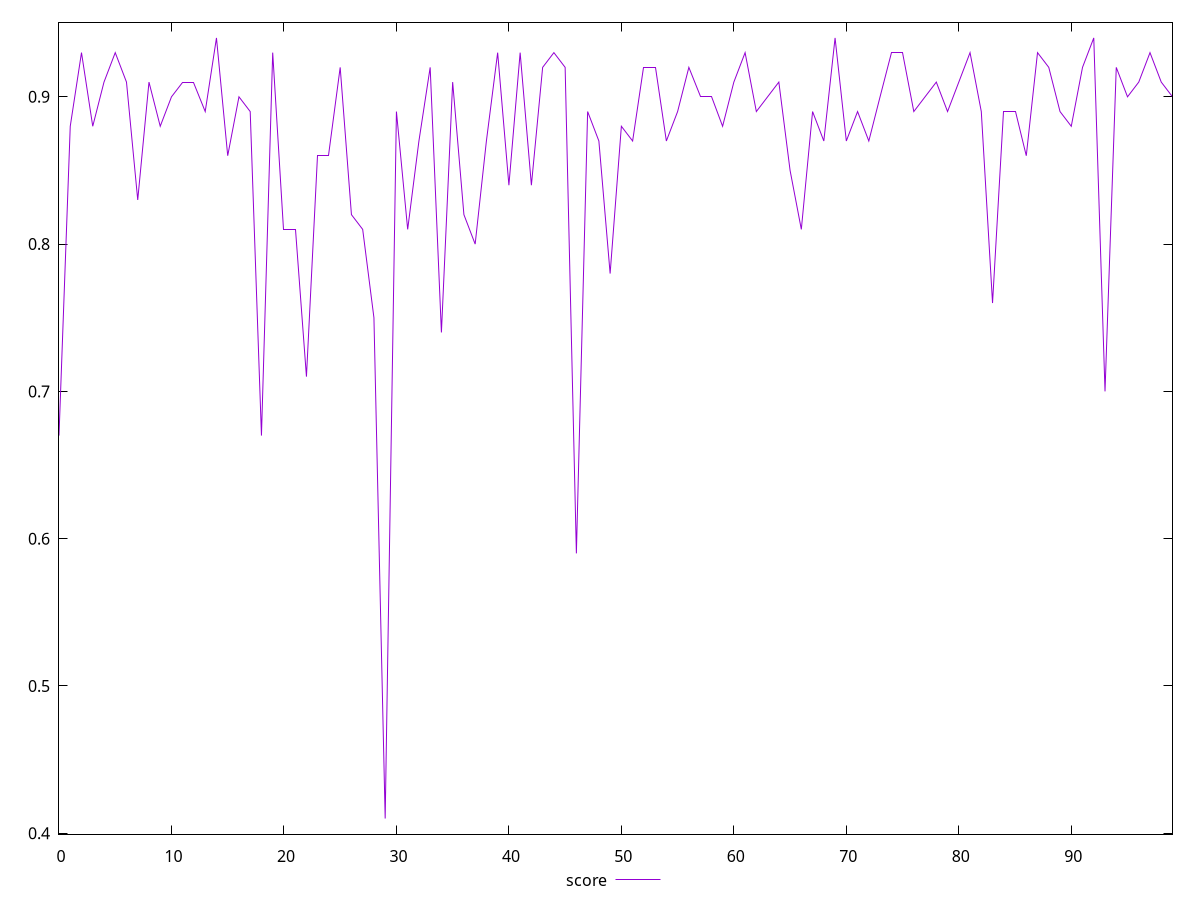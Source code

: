 reset

$score <<EOF
0 0.67
1 0.88
2 0.93
3 0.88
4 0.91
5 0.93
6 0.91
7 0.83
8 0.91
9 0.88
10 0.9
11 0.91
12 0.91
13 0.89
14 0.94
15 0.86
16 0.9
17 0.89
18 0.67
19 0.93
20 0.81
21 0.81
22 0.71
23 0.86
24 0.86
25 0.92
26 0.82
27 0.81
28 0.75
29 0.41
30 0.89
31 0.81
32 0.87
33 0.92
34 0.74
35 0.91
36 0.82
37 0.8
38 0.87
39 0.93
40 0.84
41 0.93
42 0.84
43 0.92
44 0.93
45 0.92
46 0.59
47 0.89
48 0.87
49 0.78
50 0.88
51 0.87
52 0.92
53 0.92
54 0.87
55 0.89
56 0.92
57 0.9
58 0.9
59 0.88
60 0.91
61 0.93
62 0.89
63 0.9
64 0.91
65 0.85
66 0.81
67 0.89
68 0.87
69 0.94
70 0.87
71 0.89
72 0.87
73 0.9
74 0.93
75 0.93
76 0.89
77 0.9
78 0.91
79 0.89
80 0.91
81 0.93
82 0.89
83 0.76
84 0.89
85 0.89
86 0.86
87 0.93
88 0.92
89 0.89
90 0.88
91 0.92
92 0.94
93 0.7
94 0.92
95 0.9
96 0.91
97 0.93
98 0.91
99 0.9
EOF

set key outside below
set xrange [0:99]
set yrange [0.3994:0.9506]
set trange [0.3994:0.9506]
set terminal svg size 640, 500 enhanced background rgb 'white'
set output "report_00015_2021-02-09T16-11-33.973Z/first-contentful-paint/samples/pages+cached+noadtech/score/values.svg"

plot $score title "score" with line

reset
